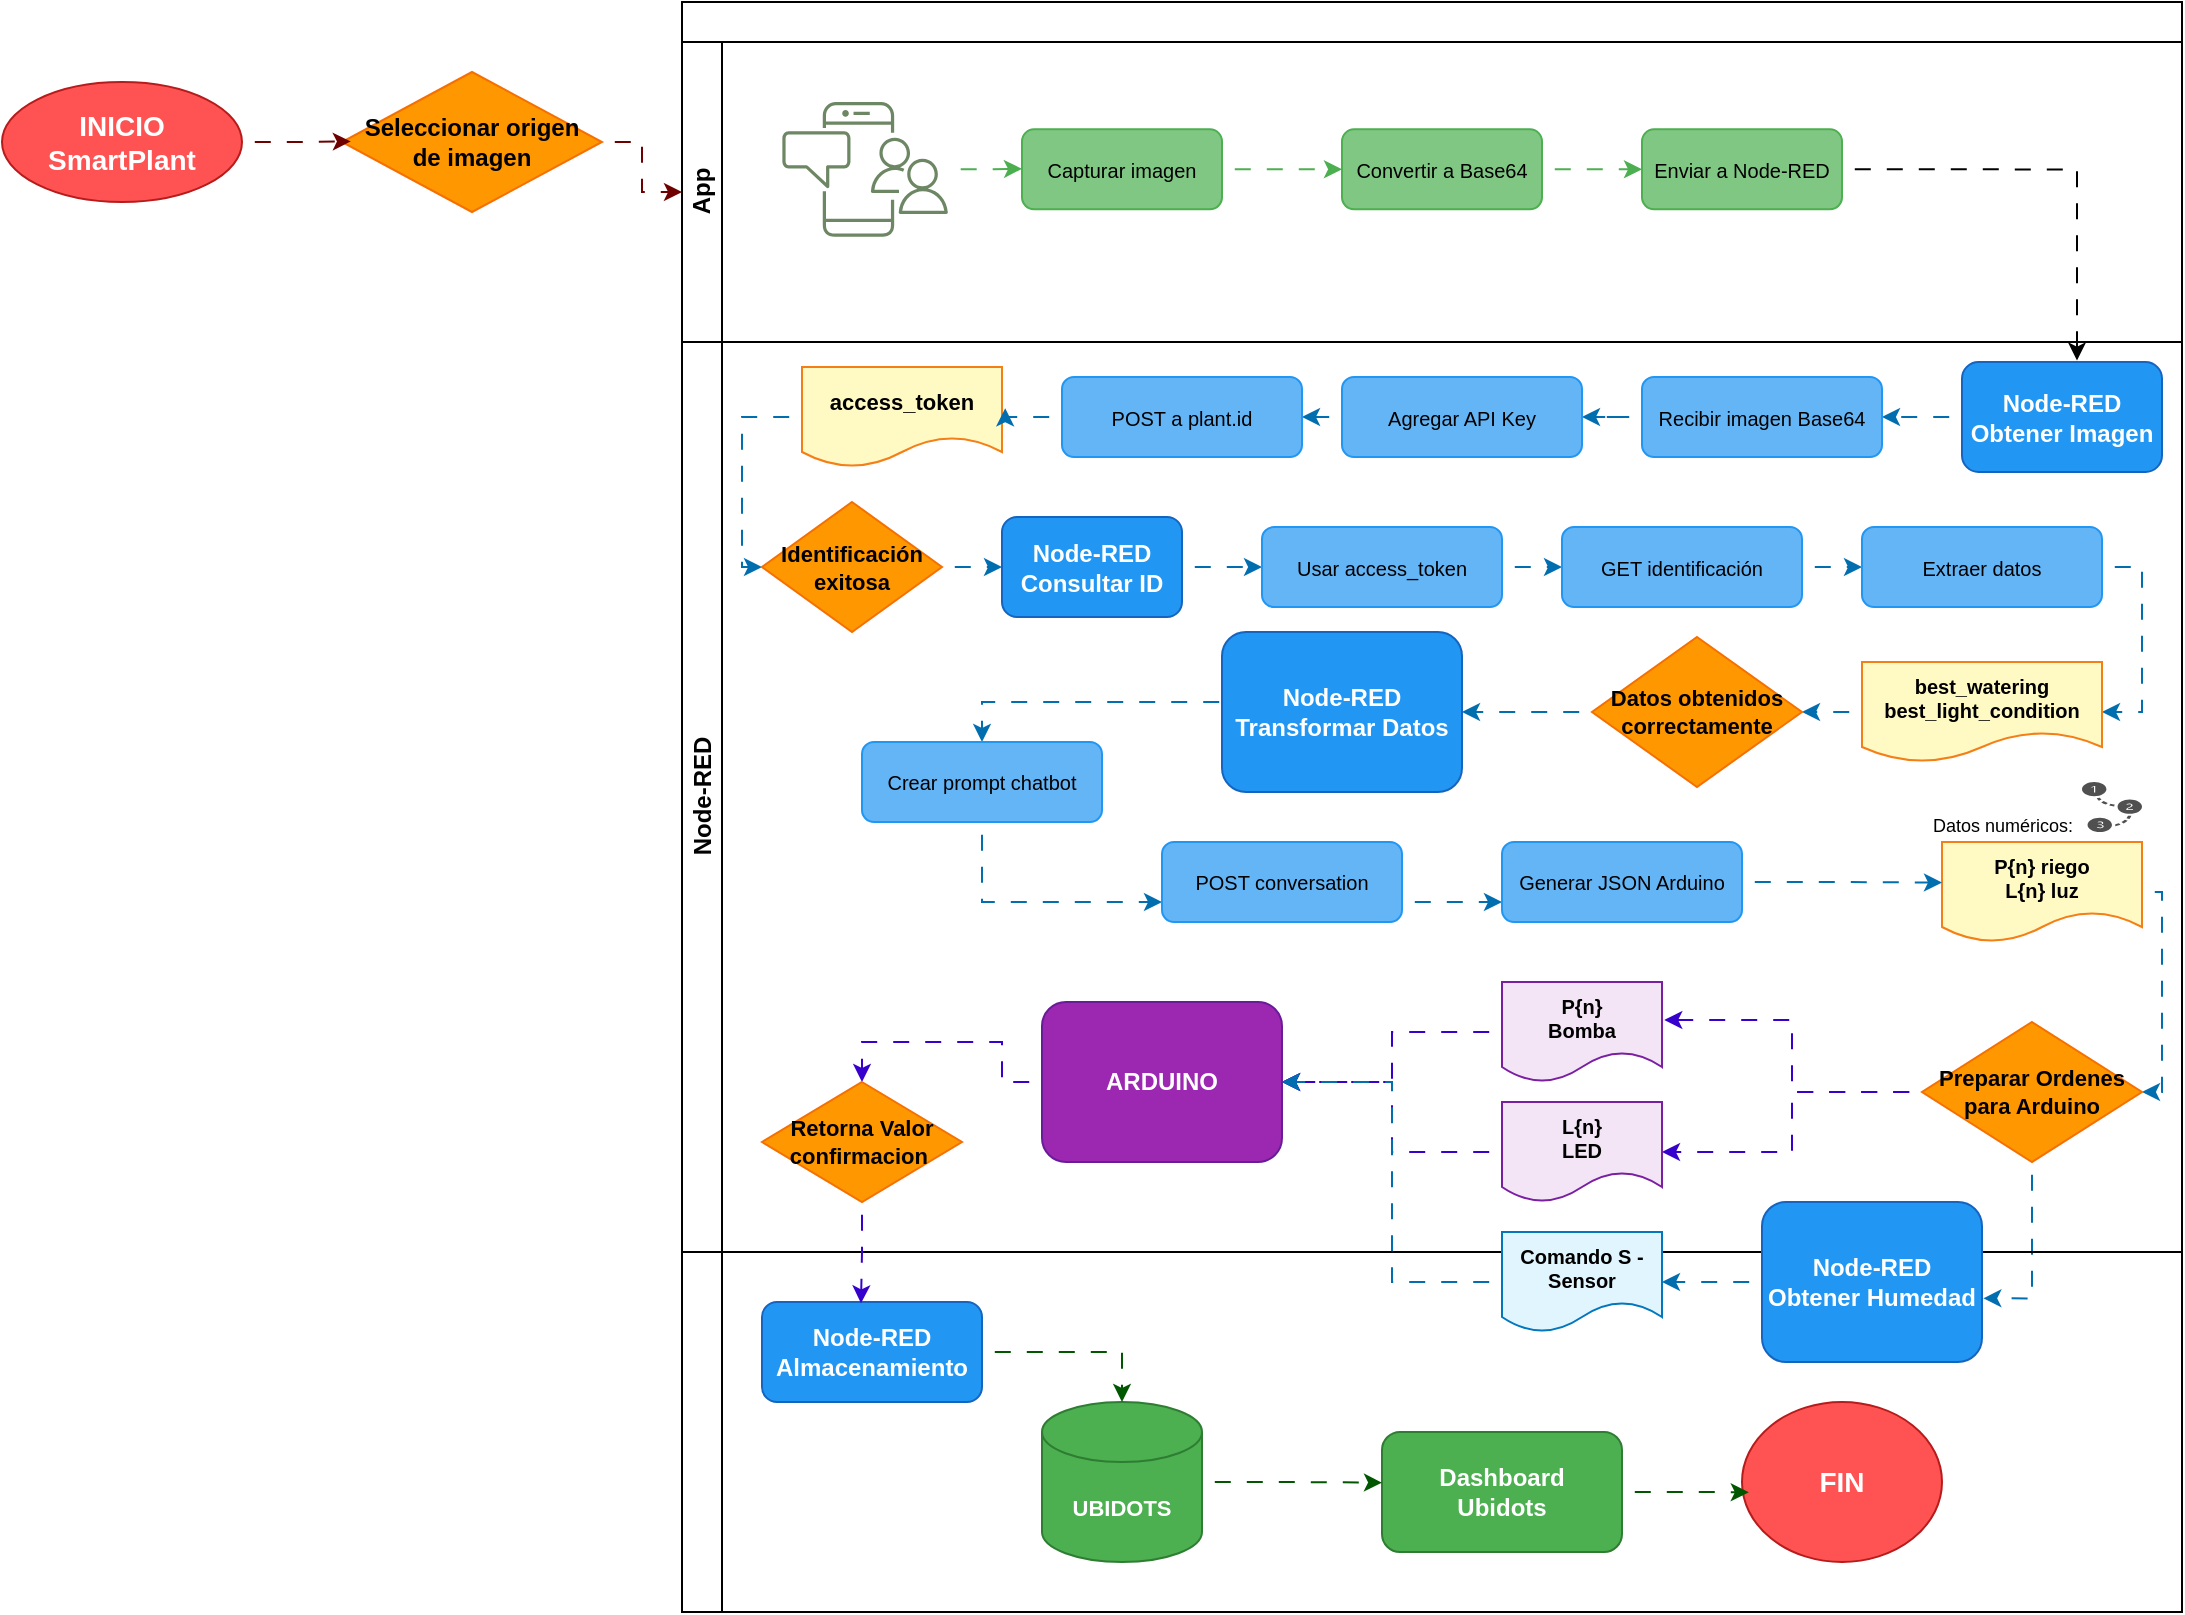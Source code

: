 <mxfile version="28.0.6">
  <diagram name="Page-1" id="c7488fd3-1785-93aa-aadb-54a6760d102a">
    <mxGraphModel dx="752" dy="478" grid="1" gridSize="10" guides="1" tooltips="1" connect="1" arrows="1" fold="1" page="1" pageScale="1" pageWidth="1100" pageHeight="850" background="none" math="0" shadow="0">
      <root>
        <mxCell id="0" />
        <mxCell id="1" parent="0" />
        <mxCell id="2b4e8129b02d487f-1" value="" style="swimlane;html=1;childLayout=stackLayout;horizontal=1;startSize=20;horizontalStack=0;rounded=0;shadow=0;labelBackgroundColor=none;strokeWidth=1;fontFamily=Verdana;fontSize=8;align=center;" parent="1" vertex="1">
          <mxGeometry x="340" y="20" width="750" height="805" as="geometry">
            <mxRectangle x="180" y="70" width="50" height="40" as="alternateBounds" />
          </mxGeometry>
        </mxCell>
        <mxCell id="2b4e8129b02d487f-2" value="App" style="swimlane;html=1;startSize=20;horizontal=0;" parent="2b4e8129b02d487f-1" vertex="1">
          <mxGeometry y="20" width="750" height="150" as="geometry" />
        </mxCell>
        <mxCell id="dYQJpp1Mzpt3uLHJPYtE-6" value="" style="outlineConnect=0;fontColor=#ffffff;strokeColor=#3A5431;fillColor=#6d8764;dashed=0;verticalLabelPosition=bottom;verticalAlign=top;align=center;html=1;fontSize=12;fontStyle=0;aspect=fixed;shape=mxgraph.aws4.illustration_notification;pointerEvents=1;labelBackgroundColor=#ffffff;" vertex="1" parent="2b4e8129b02d487f-2">
          <mxGeometry x="50" y="30" width="83.13" height="67.33" as="geometry" />
        </mxCell>
        <mxCell id="dYQJpp1Mzpt3uLHJPYtE-9" value="Capturar imagen" style="rounded=1;whiteSpace=wrap;html=1;fillColor=#81C784;strokeColor=#4CAF50;fontColor=#000000;fontSize=10;" vertex="1" parent="2b4e8129b02d487f-2">
          <mxGeometry x="170" y="43.66" width="100" height="40" as="geometry" />
        </mxCell>
        <mxCell id="dYQJpp1Mzpt3uLHJPYtE-10" value="Convertir a Base64" style="rounded=1;whiteSpace=wrap;html=1;fillColor=#81C784;strokeColor=#4CAF50;fontColor=#000000;fontSize=10;" vertex="1" parent="2b4e8129b02d487f-2">
          <mxGeometry x="330" y="43.66" width="100" height="40" as="geometry" />
        </mxCell>
        <mxCell id="dYQJpp1Mzpt3uLHJPYtE-11" value="Enviar a Node-RED" style="rounded=1;whiteSpace=wrap;html=1;fillColor=#81C784;strokeColor=#4CAF50;fontColor=#000000;fontSize=10;" vertex="1" parent="2b4e8129b02d487f-2">
          <mxGeometry x="480" y="43.66" width="100" height="40" as="geometry" />
        </mxCell>
        <mxCell id="dYQJpp1Mzpt3uLHJPYtE-12" style="edgeStyle=orthogonalEdgeStyle;rounded=0;orthogonalLoop=1;jettySize=auto;html=1;entryX=0;entryY=0.5;entryDx=0;entryDy=0;strokeWidth=1;strokeColor=#4CAF50;fillColor=none;flowAnimation=1;" edge="1" parent="2b4e8129b02d487f-2" source="dYQJpp1Mzpt3uLHJPYtE-9" target="dYQJpp1Mzpt3uLHJPYtE-10">
          <mxGeometry relative="1" as="geometry" />
        </mxCell>
        <mxCell id="dYQJpp1Mzpt3uLHJPYtE-13" style="edgeStyle=orthogonalEdgeStyle;rounded=0;orthogonalLoop=1;jettySize=auto;html=1;entryX=0;entryY=0.5;entryDx=0;entryDy=0;strokeWidth=1;strokeColor=#4CAF50;flowAnimation=1;" edge="1" parent="2b4e8129b02d487f-2" source="dYQJpp1Mzpt3uLHJPYtE-10" target="dYQJpp1Mzpt3uLHJPYtE-11">
          <mxGeometry relative="1" as="geometry" />
        </mxCell>
        <mxCell id="dYQJpp1Mzpt3uLHJPYtE-15" style="edgeStyle=orthogonalEdgeStyle;rounded=0;orthogonalLoop=1;jettySize=auto;html=1;entryX=0;entryY=0.5;entryDx=0;entryDy=0;strokeWidth=1;strokeColor=#4CAF50;fillColor=none;flowAnimation=1;" edge="1" parent="2b4e8129b02d487f-2" source="dYQJpp1Mzpt3uLHJPYtE-6">
          <mxGeometry relative="1" as="geometry">
            <mxPoint x="110" y="63.38" as="sourcePoint" />
            <mxPoint x="170" y="63.38" as="targetPoint" />
          </mxGeometry>
        </mxCell>
        <mxCell id="dYQJpp1Mzpt3uLHJPYtE-25" style="edgeStyle=orthogonalEdgeStyle;rounded=0;orthogonalLoop=1;jettySize=auto;html=1;exitX=1;exitY=0.5;exitDx=0;exitDy=0;entryX=0.575;entryY=-0.013;entryDx=0;entryDy=0;entryPerimeter=0;fillColor=light-dark(transparent,#4CAF50);strokeColor=light-dark(#000000,#4CAF50);flowAnimation=1;" edge="1" parent="2b4e8129b02d487f-1" source="dYQJpp1Mzpt3uLHJPYtE-11" target="dYQJpp1Mzpt3uLHJPYtE-24">
          <mxGeometry relative="1" as="geometry" />
        </mxCell>
        <mxCell id="dYQJpp1Mzpt3uLHJPYtE-103" style="edgeStyle=orthogonalEdgeStyle;rounded=0;orthogonalLoop=1;jettySize=auto;html=1;exitX=0.5;exitY=1;exitDx=0;exitDy=0;entryX=1.006;entryY=0.602;entryDx=0;entryDy=0;entryPerimeter=0;fillColor=#1ba1e2;strokeColor=#006EAF;flowAnimation=1;" edge="1" parent="2b4e8129b02d487f-1" source="dYQJpp1Mzpt3uLHJPYtE-73" target="dYQJpp1Mzpt3uLHJPYtE-79">
          <mxGeometry relative="1" as="geometry" />
        </mxCell>
        <mxCell id="2b4e8129b02d487f-3" value="Node-RED" style="swimlane;html=1;startSize=20;horizontal=0;" parent="2b4e8129b02d487f-1" vertex="1">
          <mxGeometry y="170" width="750" height="455" as="geometry" />
        </mxCell>
        <mxCell id="dYQJpp1Mzpt3uLHJPYtE-32" style="edgeStyle=orthogonalEdgeStyle;rounded=0;orthogonalLoop=1;jettySize=auto;html=1;exitX=0;exitY=0.5;exitDx=0;exitDy=0;entryX=1;entryY=0.5;entryDx=0;entryDy=0;flowAnimation=1;fillColor=#1ba1e2;strokeColor=#006EAF;" edge="1" parent="2b4e8129b02d487f-3" source="dYQJpp1Mzpt3uLHJPYtE-24" target="dYQJpp1Mzpt3uLHJPYtE-29">
          <mxGeometry relative="1" as="geometry" />
        </mxCell>
        <mxCell id="dYQJpp1Mzpt3uLHJPYtE-24" value="Node-RED&#xa;Obtener Imagen" style="rounded=1;whiteSpace=wrap;html=1;fillColor=#2196F3;strokeColor=#1565C0;fontColor=#FFFFFF;fontSize=12;fontStyle=1;" vertex="1" parent="2b4e8129b02d487f-3">
          <mxGeometry x="640" y="10" width="100" height="55" as="geometry" />
        </mxCell>
        <mxCell id="dYQJpp1Mzpt3uLHJPYtE-33" style="edgeStyle=orthogonalEdgeStyle;rounded=0;orthogonalLoop=1;jettySize=auto;html=1;exitX=0;exitY=0.5;exitDx=0;exitDy=0;flowAnimation=1;fillColor=#1ba1e2;strokeColor=#006EAF;" edge="1" parent="2b4e8129b02d487f-3" source="dYQJpp1Mzpt3uLHJPYtE-29" target="dYQJpp1Mzpt3uLHJPYtE-30">
          <mxGeometry relative="1" as="geometry" />
        </mxCell>
        <mxCell id="dYQJpp1Mzpt3uLHJPYtE-29" value="Recibir imagen Base64" style="rounded=1;whiteSpace=wrap;html=1;fillColor=#64B5F6;strokeColor=#2196F3;fontColor=#000000;fontSize=10;" vertex="1" parent="2b4e8129b02d487f-3">
          <mxGeometry x="480" y="17.5" width="120" height="40" as="geometry" />
        </mxCell>
        <mxCell id="dYQJpp1Mzpt3uLHJPYtE-34" style="edgeStyle=orthogonalEdgeStyle;rounded=0;orthogonalLoop=1;jettySize=auto;html=1;exitX=0;exitY=0.5;exitDx=0;exitDy=0;entryX=1;entryY=0.5;entryDx=0;entryDy=0;flowAnimation=1;fillColor=#1ba1e2;strokeColor=#006EAF;" edge="1" parent="2b4e8129b02d487f-3" source="dYQJpp1Mzpt3uLHJPYtE-30" target="dYQJpp1Mzpt3uLHJPYtE-31">
          <mxGeometry relative="1" as="geometry" />
        </mxCell>
        <mxCell id="dYQJpp1Mzpt3uLHJPYtE-30" value="Agregar API Key" style="rounded=1;whiteSpace=wrap;html=1;fillColor=#64B5F6;strokeColor=#2196F3;fontColor=#000000;fontSize=10;" vertex="1" parent="2b4e8129b02d487f-3">
          <mxGeometry x="330" y="17.5" width="120" height="40" as="geometry" />
        </mxCell>
        <mxCell id="dYQJpp1Mzpt3uLHJPYtE-31" value="POST a plant.id" style="rounded=1;whiteSpace=wrap;html=1;fillColor=#64B5F6;strokeColor=#2196F3;fontColor=#000000;fontSize=10;" vertex="1" parent="2b4e8129b02d487f-3">
          <mxGeometry x="190" y="17.5" width="120" height="40" as="geometry" />
        </mxCell>
        <mxCell id="dYQJpp1Mzpt3uLHJPYtE-40" style="edgeStyle=orthogonalEdgeStyle;rounded=0;orthogonalLoop=1;jettySize=auto;html=1;exitX=0;exitY=0.5;exitDx=0;exitDy=0;entryX=0;entryY=0.5;entryDx=0;entryDy=0;fillColor=#1ba1e2;strokeColor=#006EAF;flowAnimation=1;" edge="1" parent="2b4e8129b02d487f-3" source="dYQJpp1Mzpt3uLHJPYtE-36" target="dYQJpp1Mzpt3uLHJPYtE-38">
          <mxGeometry relative="1" as="geometry">
            <Array as="points">
              <mxPoint x="30" y="38" />
              <mxPoint x="30" y="113" />
            </Array>
          </mxGeometry>
        </mxCell>
        <mxCell id="dYQJpp1Mzpt3uLHJPYtE-36" value="access_token" style="shape=document;whiteSpace=wrap;html=1;boundedLbl=1;fillColor=#FFF9C4;strokeColor=#F57F17;fontColor=#000000;fontSize=11;fontStyle=1;" vertex="1" parent="2b4e8129b02d487f-3">
          <mxGeometry x="60" y="12.5" width="100" height="50" as="geometry" />
        </mxCell>
        <mxCell id="dYQJpp1Mzpt3uLHJPYtE-37" style="edgeStyle=orthogonalEdgeStyle;rounded=0;orthogonalLoop=1;jettySize=auto;html=1;exitX=0;exitY=0.5;exitDx=0;exitDy=0;entryX=1.016;entryY=0.413;entryDx=0;entryDy=0;entryPerimeter=0;fillColor=#1ba1e2;strokeColor=#006EAF;flowAnimation=1;" edge="1" parent="2b4e8129b02d487f-3" source="dYQJpp1Mzpt3uLHJPYtE-31" target="dYQJpp1Mzpt3uLHJPYtE-36">
          <mxGeometry relative="1" as="geometry" />
        </mxCell>
        <mxCell id="dYQJpp1Mzpt3uLHJPYtE-49" style="edgeStyle=orthogonalEdgeStyle;rounded=0;orthogonalLoop=1;jettySize=auto;html=1;exitX=1;exitY=0.5;exitDx=0;exitDy=0;entryX=0;entryY=0.5;entryDx=0;entryDy=0;fontColor=light-dark(#000000,#51AFE7);flowAnimation=1;fillColor=#1ba1e2;strokeColor=#006EAF;" edge="1" parent="2b4e8129b02d487f-3" source="dYQJpp1Mzpt3uLHJPYtE-38" target="dYQJpp1Mzpt3uLHJPYtE-45">
          <mxGeometry relative="1" as="geometry" />
        </mxCell>
        <mxCell id="dYQJpp1Mzpt3uLHJPYtE-38" value="&lt;font style=&quot;color: light-dark(rgb(0, 0, 0), rgb(251, 251, 251));&quot;&gt;Identificación&lt;br&gt;exitosa&lt;/font&gt;" style="rhombus;whiteSpace=wrap;html=1;fillColor=#FF9800;strokeColor=#F57000;fontColor=#FFFFFF;fontSize=11;fontStyle=1;" vertex="1" parent="2b4e8129b02d487f-3">
          <mxGeometry x="40" y="80" width="90" height="65" as="geometry" />
        </mxCell>
        <mxCell id="dYQJpp1Mzpt3uLHJPYtE-50" style="edgeStyle=orthogonalEdgeStyle;rounded=0;orthogonalLoop=1;jettySize=auto;html=1;exitX=1;exitY=0.5;exitDx=0;exitDy=0;entryX=0;entryY=0.5;entryDx=0;entryDy=0;fontColor=light-dark(#000000,#51AFE7);flowAnimation=1;fillColor=#1ba1e2;strokeColor=#006EAF;" edge="1" parent="2b4e8129b02d487f-3" source="dYQJpp1Mzpt3uLHJPYtE-45" target="dYQJpp1Mzpt3uLHJPYtE-46">
          <mxGeometry relative="1" as="geometry" />
        </mxCell>
        <mxCell id="dYQJpp1Mzpt3uLHJPYtE-45" value="Node-RED&#xa;Consultar ID" style="rounded=1;whiteSpace=wrap;html=1;fillColor=#2196F3;strokeColor=#1565C0;fontColor=#FFFFFF;fontSize=12;fontStyle=1;" vertex="1" parent="2b4e8129b02d487f-3">
          <mxGeometry x="160" y="87.5" width="90" height="50" as="geometry" />
        </mxCell>
        <mxCell id="dYQJpp1Mzpt3uLHJPYtE-51" style="edgeStyle=orthogonalEdgeStyle;rounded=0;orthogonalLoop=1;jettySize=auto;html=1;exitX=1;exitY=0.5;exitDx=0;exitDy=0;entryX=0;entryY=0.5;entryDx=0;entryDy=0;fontColor=light-dark(#000000,#51AFE7);flowAnimation=1;fillColor=#1ba1e2;strokeColor=#006EAF;" edge="1" parent="2b4e8129b02d487f-3" source="dYQJpp1Mzpt3uLHJPYtE-46" target="dYQJpp1Mzpt3uLHJPYtE-47">
          <mxGeometry relative="1" as="geometry" />
        </mxCell>
        <mxCell id="dYQJpp1Mzpt3uLHJPYtE-46" value="Usar access_token" style="rounded=1;whiteSpace=wrap;html=1;fillColor=#64B5F6;strokeColor=#2196F3;fontColor=#000000;fontSize=10;" vertex="1" parent="2b4e8129b02d487f-3">
          <mxGeometry x="290" y="92.5" width="120" height="40" as="geometry" />
        </mxCell>
        <mxCell id="dYQJpp1Mzpt3uLHJPYtE-52" style="edgeStyle=orthogonalEdgeStyle;rounded=0;orthogonalLoop=1;jettySize=auto;html=1;exitX=1;exitY=0.5;exitDx=0;exitDy=0;entryX=0;entryY=0.5;entryDx=0;entryDy=0;fontColor=light-dark(#000000,#51AFE7);flowAnimation=1;fillColor=#1ba1e2;strokeColor=#006EAF;" edge="1" parent="2b4e8129b02d487f-3" source="dYQJpp1Mzpt3uLHJPYtE-47" target="dYQJpp1Mzpt3uLHJPYtE-48">
          <mxGeometry relative="1" as="geometry" />
        </mxCell>
        <mxCell id="dYQJpp1Mzpt3uLHJPYtE-47" value="GET identificación" style="rounded=1;whiteSpace=wrap;html=1;fillColor=#64B5F6;strokeColor=#2196F3;fontColor=#000000;fontSize=10;" vertex="1" parent="2b4e8129b02d487f-3">
          <mxGeometry x="440" y="92.5" width="120" height="40" as="geometry" />
        </mxCell>
        <mxCell id="dYQJpp1Mzpt3uLHJPYtE-54" style="edgeStyle=orthogonalEdgeStyle;rounded=0;orthogonalLoop=1;jettySize=auto;html=1;exitX=1;exitY=0.5;exitDx=0;exitDy=0;entryX=1;entryY=0.5;entryDx=0;entryDy=0;fillColor=#1ba1e2;strokeColor=#006EAF;flowAnimation=1;" edge="1" parent="2b4e8129b02d487f-3" source="dYQJpp1Mzpt3uLHJPYtE-48" target="dYQJpp1Mzpt3uLHJPYtE-53">
          <mxGeometry relative="1" as="geometry" />
        </mxCell>
        <mxCell id="dYQJpp1Mzpt3uLHJPYtE-48" value="Extraer datos" style="rounded=1;whiteSpace=wrap;html=1;fillColor=#64B5F6;strokeColor=#2196F3;fontColor=#000000;fontSize=10;" vertex="1" parent="2b4e8129b02d487f-3">
          <mxGeometry x="590" y="92.5" width="120" height="40" as="geometry" />
        </mxCell>
        <mxCell id="dYQJpp1Mzpt3uLHJPYtE-60" style="edgeStyle=orthogonalEdgeStyle;rounded=0;orthogonalLoop=1;jettySize=auto;html=1;exitX=0;exitY=0.5;exitDx=0;exitDy=0;entryX=1;entryY=0.5;entryDx=0;entryDy=0;flowAnimation=1;fillColor=#1ba1e2;strokeColor=#006EAF;" edge="1" parent="2b4e8129b02d487f-3" source="dYQJpp1Mzpt3uLHJPYtE-53" target="dYQJpp1Mzpt3uLHJPYtE-55">
          <mxGeometry relative="1" as="geometry" />
        </mxCell>
        <mxCell id="dYQJpp1Mzpt3uLHJPYtE-53" value="best_watering&#xa;best_light_condition" style="shape=document;whiteSpace=wrap;html=1;boundedLbl=1;fillColor=#FFF9C4;strokeColor=#F57F17;fontColor=#000000;fontSize=10;fontStyle=1;" vertex="1" parent="2b4e8129b02d487f-3">
          <mxGeometry x="590" y="160" width="120" height="50" as="geometry" />
        </mxCell>
        <mxCell id="dYQJpp1Mzpt3uLHJPYtE-61" style="edgeStyle=orthogonalEdgeStyle;rounded=0;orthogonalLoop=1;jettySize=auto;html=1;exitX=0;exitY=0.5;exitDx=0;exitDy=0;entryX=1;entryY=0.5;entryDx=0;entryDy=0;flowAnimation=1;fillColor=#1ba1e2;strokeColor=#006EAF;" edge="1" parent="2b4e8129b02d487f-3" source="dYQJpp1Mzpt3uLHJPYtE-55" target="dYQJpp1Mzpt3uLHJPYtE-56">
          <mxGeometry relative="1" as="geometry" />
        </mxCell>
        <mxCell id="dYQJpp1Mzpt3uLHJPYtE-55" value="&lt;font style=&quot;color: light-dark(rgb(0, 0, 0), rgb(255, 255, 255));&quot;&gt;Datos obtenidos&lt;br&gt;correctamente&lt;/font&gt;" style="rhombus;whiteSpace=wrap;html=1;fillColor=#FF9800;strokeColor=#F57000;fontColor=#FFFFFF;fontSize=11;fontStyle=1;" vertex="1" parent="2b4e8129b02d487f-3">
          <mxGeometry x="455" y="147.5" width="105" height="75" as="geometry" />
        </mxCell>
        <mxCell id="dYQJpp1Mzpt3uLHJPYtE-62" style="edgeStyle=orthogonalEdgeStyle;rounded=0;orthogonalLoop=1;jettySize=auto;html=1;exitX=0;exitY=0.5;exitDx=0;exitDy=0;entryX=0.5;entryY=0;entryDx=0;entryDy=0;flowAnimation=1;fillColor=#1ba1e2;strokeColor=#006EAF;" edge="1" parent="2b4e8129b02d487f-3" source="dYQJpp1Mzpt3uLHJPYtE-56" target="dYQJpp1Mzpt3uLHJPYtE-57">
          <mxGeometry relative="1" as="geometry">
            <Array as="points">
              <mxPoint x="270" y="180" />
              <mxPoint x="150" y="180" />
            </Array>
          </mxGeometry>
        </mxCell>
        <mxCell id="dYQJpp1Mzpt3uLHJPYtE-56" value="Node-RED&#xa;Transformar Datos" style="rounded=1;whiteSpace=wrap;html=1;fillColor=#2196F3;strokeColor=#1565C0;fontColor=#FFFFFF;fontSize=12;fontStyle=1;" vertex="1" parent="2b4e8129b02d487f-3">
          <mxGeometry x="270" y="145" width="120" height="80" as="geometry" />
        </mxCell>
        <mxCell id="dYQJpp1Mzpt3uLHJPYtE-63" style="edgeStyle=orthogonalEdgeStyle;rounded=0;orthogonalLoop=1;jettySize=auto;html=1;exitX=0.5;exitY=1;exitDx=0;exitDy=0;entryX=0;entryY=0.75;entryDx=0;entryDy=0;flowAnimation=1;fillColor=#1ba1e2;strokeColor=#006EAF;" edge="1" parent="2b4e8129b02d487f-3" source="dYQJpp1Mzpt3uLHJPYtE-57" target="dYQJpp1Mzpt3uLHJPYtE-58">
          <mxGeometry relative="1" as="geometry" />
        </mxCell>
        <mxCell id="dYQJpp1Mzpt3uLHJPYtE-57" value="Crear prompt chatbot" style="rounded=1;whiteSpace=wrap;html=1;fillColor=#64B5F6;strokeColor=#2196F3;fontColor=#000000;fontSize=10;" vertex="1" parent="2b4e8129b02d487f-3">
          <mxGeometry x="90" y="200" width="120" height="40" as="geometry" />
        </mxCell>
        <mxCell id="dYQJpp1Mzpt3uLHJPYtE-65" style="edgeStyle=orthogonalEdgeStyle;rounded=0;orthogonalLoop=1;jettySize=auto;html=1;exitX=1;exitY=0.75;exitDx=0;exitDy=0;entryX=0;entryY=0.75;entryDx=0;entryDy=0;flowAnimation=1;fillColor=#1ba1e2;strokeColor=#006EAF;" edge="1" parent="2b4e8129b02d487f-3" source="dYQJpp1Mzpt3uLHJPYtE-58" target="dYQJpp1Mzpt3uLHJPYtE-59">
          <mxGeometry relative="1" as="geometry" />
        </mxCell>
        <mxCell id="dYQJpp1Mzpt3uLHJPYtE-58" value="POST conversation" style="rounded=1;whiteSpace=wrap;html=1;fillColor=#64B5F6;strokeColor=#2196F3;fontColor=#000000;fontSize=10;" vertex="1" parent="2b4e8129b02d487f-3">
          <mxGeometry x="240" y="250" width="120" height="40" as="geometry" />
        </mxCell>
        <mxCell id="dYQJpp1Mzpt3uLHJPYtE-59" value="Generar JSON Arduino" style="rounded=1;whiteSpace=wrap;html=1;fillColor=#64B5F6;strokeColor=#2196F3;fontColor=#000000;fontSize=10;" vertex="1" parent="2b4e8129b02d487f-3">
          <mxGeometry x="410" y="250" width="120" height="40" as="geometry" />
        </mxCell>
        <mxCell id="dYQJpp1Mzpt3uLHJPYtE-100" style="edgeStyle=orthogonalEdgeStyle;rounded=0;orthogonalLoop=1;jettySize=auto;html=1;exitX=1;exitY=0.5;exitDx=0;exitDy=0;entryX=1;entryY=0.5;entryDx=0;entryDy=0;fillColor=#1ba1e2;strokeColor=#006EAF;flowAnimation=1;" edge="1" parent="2b4e8129b02d487f-3" source="dYQJpp1Mzpt3uLHJPYtE-66" target="dYQJpp1Mzpt3uLHJPYtE-73">
          <mxGeometry relative="1" as="geometry">
            <Array as="points">
              <mxPoint x="740" y="275" />
              <mxPoint x="740" y="375" />
            </Array>
          </mxGeometry>
        </mxCell>
        <mxCell id="dYQJpp1Mzpt3uLHJPYtE-66" value="P{n} riego&#xa;L{n} luz" style="shape=document;whiteSpace=wrap;html=1;boundedLbl=1;fillColor=#FFF9C4;strokeColor=#F57F17;fontColor=#000000;fontSize=10;fontStyle=1;" vertex="1" parent="2b4e8129b02d487f-3">
          <mxGeometry x="630" y="250" width="100" height="50" as="geometry" />
        </mxCell>
        <mxCell id="dYQJpp1Mzpt3uLHJPYtE-70" value="" style="sketch=0;pointerEvents=1;shadow=0;dashed=0;html=1;strokeColor=none;fillColor=#505050;labelPosition=center;verticalLabelPosition=bottom;verticalAlign=top;outlineConnect=0;align=center;shape=mxgraph.office.concepts.walkthrough;" vertex="1" parent="2b4e8129b02d487f-3">
          <mxGeometry x="700" y="220" width="30" height="25" as="geometry" />
        </mxCell>
        <mxCell id="dYQJpp1Mzpt3uLHJPYtE-71" style="edgeStyle=orthogonalEdgeStyle;rounded=0;orthogonalLoop=1;jettySize=auto;html=1;exitX=1;exitY=0.5;exitDx=0;exitDy=0;entryX=0;entryY=0.406;entryDx=0;entryDy=0;entryPerimeter=0;fillColor=#1ba1e2;strokeColor=#006EAF;flowAnimation=1;" edge="1" parent="2b4e8129b02d487f-3" source="dYQJpp1Mzpt3uLHJPYtE-59" target="dYQJpp1Mzpt3uLHJPYtE-66">
          <mxGeometry relative="1" as="geometry" />
        </mxCell>
        <mxCell id="dYQJpp1Mzpt3uLHJPYtE-72" value="&lt;font style=&quot;font-size: 9px;&quot;&gt;Datos numéricos:&lt;/font&gt;" style="edgeLabel;html=1;align=center;verticalAlign=middle;resizable=0;points=[];fontColor=light-dark(default, #4188b2);" vertex="1" connectable="0" parent="dYQJpp1Mzpt3uLHJPYtE-71">
          <mxGeometry x="0.321" y="-3" relative="1" as="geometry">
            <mxPoint x="64" y="-33" as="offset" />
          </mxGeometry>
        </mxCell>
        <mxCell id="dYQJpp1Mzpt3uLHJPYtE-101" style="edgeStyle=orthogonalEdgeStyle;rounded=0;orthogonalLoop=1;jettySize=auto;html=1;exitX=0;exitY=0.5;exitDx=0;exitDy=0;entryX=1;entryY=0.5;entryDx=0;entryDy=0;fillColor=#6a00ff;strokeColor=#3700CC;flowAnimation=1;" edge="1" parent="2b4e8129b02d487f-3" source="dYQJpp1Mzpt3uLHJPYtE-73" target="dYQJpp1Mzpt3uLHJPYtE-99">
          <mxGeometry relative="1" as="geometry" />
        </mxCell>
        <mxCell id="dYQJpp1Mzpt3uLHJPYtE-73" value="&lt;font style=&quot;color: light-dark(rgb(0, 0, 0), rgb(255, 255, 255));&quot;&gt;Preparar Ordenes&lt;br&gt;para Arduino&lt;/font&gt;" style="rhombus;whiteSpace=wrap;html=1;fillColor=#FF9800;strokeColor=#F57000;fontColor=#FFFFFF;fontSize=11;fontStyle=1;" vertex="1" parent="2b4e8129b02d487f-3">
          <mxGeometry x="620" y="340" width="110" height="70" as="geometry" />
        </mxCell>
        <mxCell id="dYQJpp1Mzpt3uLHJPYtE-113" style="edgeStyle=orthogonalEdgeStyle;rounded=0;orthogonalLoop=1;jettySize=auto;html=1;exitX=0;exitY=0.5;exitDx=0;exitDy=0;entryX=1;entryY=0.5;entryDx=0;entryDy=0;fillColor=#6a00ff;strokeColor=#3700CC;flowAnimation=1;" edge="1" parent="2b4e8129b02d487f-3" source="dYQJpp1Mzpt3uLHJPYtE-98" target="dYQJpp1Mzpt3uLHJPYtE-105">
          <mxGeometry relative="1" as="geometry" />
        </mxCell>
        <mxCell id="dYQJpp1Mzpt3uLHJPYtE-98" value="P{n}&#xa;Bomba" style="shape=document;whiteSpace=wrap;html=1;boundedLbl=1;fillColor=#F3E5F5;strokeColor=#7B1FA2;fontColor=#000000;fontSize=10;fontStyle=1;" vertex="1" parent="2b4e8129b02d487f-3">
          <mxGeometry x="410" y="320" width="80" height="50" as="geometry" />
        </mxCell>
        <mxCell id="dYQJpp1Mzpt3uLHJPYtE-114" style="edgeStyle=orthogonalEdgeStyle;rounded=0;orthogonalLoop=1;jettySize=auto;html=1;exitX=0;exitY=0.5;exitDx=0;exitDy=0;entryX=1;entryY=0.5;entryDx=0;entryDy=0;fillColor=#6a00ff;strokeColor=#3700CC;flowAnimation=1;" edge="1" parent="2b4e8129b02d487f-3" source="dYQJpp1Mzpt3uLHJPYtE-99" target="dYQJpp1Mzpt3uLHJPYtE-105">
          <mxGeometry relative="1" as="geometry" />
        </mxCell>
        <mxCell id="dYQJpp1Mzpt3uLHJPYtE-99" value="L{n}&#xa;LED" style="shape=document;whiteSpace=wrap;html=1;boundedLbl=1;fillColor=#F3E5F5;strokeColor=#7B1FA2;fontColor=#000000;fontSize=10;fontStyle=1;" vertex="1" parent="2b4e8129b02d487f-3">
          <mxGeometry x="410" y="380" width="80" height="50" as="geometry" />
        </mxCell>
        <mxCell id="dYQJpp1Mzpt3uLHJPYtE-102" style="edgeStyle=orthogonalEdgeStyle;rounded=0;orthogonalLoop=1;jettySize=auto;html=1;exitX=0;exitY=0.5;exitDx=0;exitDy=0;entryX=1.014;entryY=0.38;entryDx=0;entryDy=0;entryPerimeter=0;fillColor=#6a00ff;strokeColor=#3700CC;flowAnimation=1;" edge="1" parent="2b4e8129b02d487f-3" source="dYQJpp1Mzpt3uLHJPYtE-73" target="dYQJpp1Mzpt3uLHJPYtE-98">
          <mxGeometry relative="1" as="geometry" />
        </mxCell>
        <mxCell id="dYQJpp1Mzpt3uLHJPYtE-116" style="edgeStyle=orthogonalEdgeStyle;rounded=0;orthogonalLoop=1;jettySize=auto;html=1;exitX=0;exitY=0.5;exitDx=0;exitDy=0;entryX=0.5;entryY=0;entryDx=0;entryDy=0;fillColor=#6a00ff;strokeColor=#3700CC;flowAnimation=1;" edge="1" parent="2b4e8129b02d487f-3" source="dYQJpp1Mzpt3uLHJPYtE-105" target="dYQJpp1Mzpt3uLHJPYtE-106">
          <mxGeometry relative="1" as="geometry" />
        </mxCell>
        <mxCell id="dYQJpp1Mzpt3uLHJPYtE-105" value="ARDUINO" style="rounded=1;whiteSpace=wrap;html=1;fillColor=#9C27B0;strokeColor=#6A1B99;fontColor=#FFFFFF;fontSize=12;fontStyle=1;" vertex="1" parent="2b4e8129b02d487f-3">
          <mxGeometry x="180" y="330" width="120" height="80" as="geometry" />
        </mxCell>
        <mxCell id="dYQJpp1Mzpt3uLHJPYtE-106" value="&lt;font style=&quot;color: light-dark(rgb(0, 0, 0), rgb(255, 255, 255));&quot;&gt;Retorna Valor&lt;/font&gt;&lt;div&gt;&lt;font style=&quot;color: light-dark(rgb(0, 0, 0), rgb(255, 255, 255));&quot;&gt;confirmacion&lt;/font&gt;&amp;nbsp;&lt;/div&gt;" style="rhombus;whiteSpace=wrap;html=1;fillColor=#FF9800;strokeColor=#F57000;fontColor=#FFFFFF;fontSize=11;fontStyle=1;" vertex="1" parent="2b4e8129b02d487f-3">
          <mxGeometry x="40" y="370" width="100" height="60" as="geometry" />
        </mxCell>
        <mxCell id="2b4e8129b02d487f-4" value="" style="swimlane;html=1;startSize=20;horizontal=0;" parent="2b4e8129b02d487f-1" vertex="1">
          <mxGeometry y="625" width="750" height="180" as="geometry" />
        </mxCell>
        <mxCell id="dYQJpp1Mzpt3uLHJPYtE-104" style="edgeStyle=orthogonalEdgeStyle;rounded=0;orthogonalLoop=1;jettySize=auto;html=1;exitX=0;exitY=0.5;exitDx=0;exitDy=0;fillColor=#1ba1e2;strokeColor=#006EAF;flowAnimation=1;" edge="1" parent="2b4e8129b02d487f-4" source="dYQJpp1Mzpt3uLHJPYtE-79" target="dYQJpp1Mzpt3uLHJPYtE-80">
          <mxGeometry relative="1" as="geometry" />
        </mxCell>
        <mxCell id="dYQJpp1Mzpt3uLHJPYtE-79" value="Node-RED&#xa;Obtener Humedad" style="rounded=1;whiteSpace=wrap;html=1;fillColor=#2196F3;strokeColor=#1565C0;fontColor=#FFFFFF;fontSize=12;fontStyle=1;" vertex="1" parent="2b4e8129b02d487f-4">
          <mxGeometry x="540" y="-25" width="110" height="80" as="geometry" />
        </mxCell>
        <mxCell id="dYQJpp1Mzpt3uLHJPYtE-80" value="Comando S - Sensor" style="shape=document;whiteSpace=wrap;html=1;boundedLbl=1;fillColor=#E1F5FE;strokeColor=#0277BD;fontColor=#000000;fontSize=10;fontStyle=1;" vertex="1" parent="2b4e8129b02d487f-4">
          <mxGeometry x="410" y="-10" width="80" height="50" as="geometry" />
        </mxCell>
        <mxCell id="dYQJpp1Mzpt3uLHJPYtE-107" value="Node-RED&#xa;Almacenamiento" style="rounded=1;whiteSpace=wrap;html=1;fillColor=#2196F3;strokeColor=#1565C0;fontColor=#FFFFFF;fontSize=12;fontStyle=1;" vertex="1" parent="2b4e8129b02d487f-4">
          <mxGeometry x="40" y="25" width="110" height="50" as="geometry" />
        </mxCell>
        <mxCell id="dYQJpp1Mzpt3uLHJPYtE-108" value="UBIDOTS" style="shape=cylinder3;whiteSpace=wrap;html=1;boundedLbl=1;backgroundOutline=1;size=15;fillColor=#4CAF50;strokeColor=#2E7D32;fontColor=#FFFFFF;fontSize=11;fontStyle=1;" vertex="1" parent="2b4e8129b02d487f-4">
          <mxGeometry x="180" y="75" width="80" height="80" as="geometry" />
        </mxCell>
        <mxCell id="dYQJpp1Mzpt3uLHJPYtE-109" value="Dashboard&#xa;Ubidots" style="rounded=1;whiteSpace=wrap;html=1;fillColor=#4CAF50;strokeColor=#2E7D32;fontColor=#FFFFFF;fontSize=12;fontStyle=1;" vertex="1" parent="2b4e8129b02d487f-4">
          <mxGeometry x="350" y="90" width="120" height="60" as="geometry" />
        </mxCell>
        <mxCell id="dYQJpp1Mzpt3uLHJPYtE-110" value="FIN" style="ellipse;whiteSpace=wrap;html=1;fillColor=#FF5252;strokeColor=#B71C1C;fontColor=#FFFFFF;fontSize=14;fontStyle=1;" vertex="1" parent="2b4e8129b02d487f-4">
          <mxGeometry x="530" y="75" width="100" height="80" as="geometry" />
        </mxCell>
        <mxCell id="dYQJpp1Mzpt3uLHJPYtE-118" style="edgeStyle=orthogonalEdgeStyle;rounded=0;orthogonalLoop=1;jettySize=auto;html=1;exitX=1;exitY=0.5;exitDx=0;exitDy=0;entryX=0.5;entryY=0;entryDx=0;entryDy=0;entryPerimeter=0;fillColor=#008a00;strokeColor=#005700;flowAnimation=1;" edge="1" parent="2b4e8129b02d487f-4" source="dYQJpp1Mzpt3uLHJPYtE-107" target="dYQJpp1Mzpt3uLHJPYtE-108">
          <mxGeometry relative="1" as="geometry" />
        </mxCell>
        <mxCell id="dYQJpp1Mzpt3uLHJPYtE-119" style="edgeStyle=orthogonalEdgeStyle;rounded=0;orthogonalLoop=1;jettySize=auto;html=1;exitX=1;exitY=0.5;exitDx=0;exitDy=0;exitPerimeter=0;entryX=0;entryY=0.422;entryDx=0;entryDy=0;entryPerimeter=0;fillColor=#008a00;strokeColor=#005700;flowAnimation=1;" edge="1" parent="2b4e8129b02d487f-4" source="dYQJpp1Mzpt3uLHJPYtE-108" target="dYQJpp1Mzpt3uLHJPYtE-109">
          <mxGeometry relative="1" as="geometry" />
        </mxCell>
        <mxCell id="dYQJpp1Mzpt3uLHJPYtE-120" style="edgeStyle=orthogonalEdgeStyle;rounded=0;orthogonalLoop=1;jettySize=auto;html=1;exitX=1;exitY=0.5;exitDx=0;exitDy=0;entryX=0.034;entryY=0.564;entryDx=0;entryDy=0;entryPerimeter=0;fillColor=#008a00;strokeColor=#005700;flowAnimation=1;" edge="1" parent="2b4e8129b02d487f-4" source="dYQJpp1Mzpt3uLHJPYtE-109" target="dYQJpp1Mzpt3uLHJPYtE-110">
          <mxGeometry relative="1" as="geometry" />
        </mxCell>
        <mxCell id="dYQJpp1Mzpt3uLHJPYtE-115" style="edgeStyle=orthogonalEdgeStyle;rounded=0;orthogonalLoop=1;jettySize=auto;html=1;exitX=0;exitY=0.5;exitDx=0;exitDy=0;entryX=1;entryY=0.5;entryDx=0;entryDy=0;fillColor=#1ba1e2;strokeColor=#006EAF;flowAnimation=1;" edge="1" parent="2b4e8129b02d487f-1" source="dYQJpp1Mzpt3uLHJPYtE-80" target="dYQJpp1Mzpt3uLHJPYtE-105">
          <mxGeometry relative="1" as="geometry" />
        </mxCell>
        <mxCell id="dYQJpp1Mzpt3uLHJPYtE-117" style="edgeStyle=orthogonalEdgeStyle;rounded=0;orthogonalLoop=1;jettySize=auto;html=1;exitX=0.5;exitY=1;exitDx=0;exitDy=0;entryX=0.45;entryY=0.013;entryDx=0;entryDy=0;entryPerimeter=0;fillColor=#6a00ff;strokeColor=#3700CC;flowAnimation=1;" edge="1" parent="2b4e8129b02d487f-1" source="dYQJpp1Mzpt3uLHJPYtE-106" target="dYQJpp1Mzpt3uLHJPYtE-107">
          <mxGeometry relative="1" as="geometry" />
        </mxCell>
        <mxCell id="dYQJpp1Mzpt3uLHJPYtE-1" value="INICIO&#xa;SmartPlant" style="ellipse;whiteSpace=wrap;html=1;fillColor=#FF5252;strokeColor=#B71C1C;fontColor=#FFFFFF;fontSize=14;fontStyle=1;" vertex="1" parent="1">
          <mxGeometry y="60" width="120" height="60" as="geometry" />
        </mxCell>
        <mxCell id="dYQJpp1Mzpt3uLHJPYtE-5" style="edgeStyle=orthogonalEdgeStyle;rounded=0;orthogonalLoop=1;jettySize=auto;html=1;exitX=1;exitY=0.5;exitDx=0;exitDy=0;fillColor=#a20025;strokeColor=#6F0000;flowAnimation=1;" edge="1" parent="1" source="dYQJpp1Mzpt3uLHJPYtE-2" target="2b4e8129b02d487f-2">
          <mxGeometry relative="1" as="geometry" />
        </mxCell>
        <mxCell id="dYQJpp1Mzpt3uLHJPYtE-2" value="&lt;font style=&quot;color: light-dark(rgb(0, 0, 0), rgb(255, 255, 255));&quot;&gt;Seleccionar origen&lt;br&gt;de imagen&lt;/font&gt;" style="rhombus;whiteSpace=wrap;html=1;fillColor=#FF9800;strokeColor=#F57000;fontColor=#FFFFFF;fontSize=12;fontStyle=1;" vertex="1" parent="1">
          <mxGeometry x="170" y="55" width="130" height="70" as="geometry" />
        </mxCell>
        <mxCell id="dYQJpp1Mzpt3uLHJPYtE-4" style="edgeStyle=orthogonalEdgeStyle;rounded=0;orthogonalLoop=1;jettySize=auto;html=1;exitX=1;exitY=0.5;exitDx=0;exitDy=0;entryX=0.034;entryY=0.496;entryDx=0;entryDy=0;entryPerimeter=0;fillColor=#a20025;strokeColor=#6F0000;flowAnimation=1;" edge="1" parent="1" source="dYQJpp1Mzpt3uLHJPYtE-1" target="dYQJpp1Mzpt3uLHJPYtE-2">
          <mxGeometry relative="1" as="geometry" />
        </mxCell>
      </root>
    </mxGraphModel>
  </diagram>
</mxfile>
